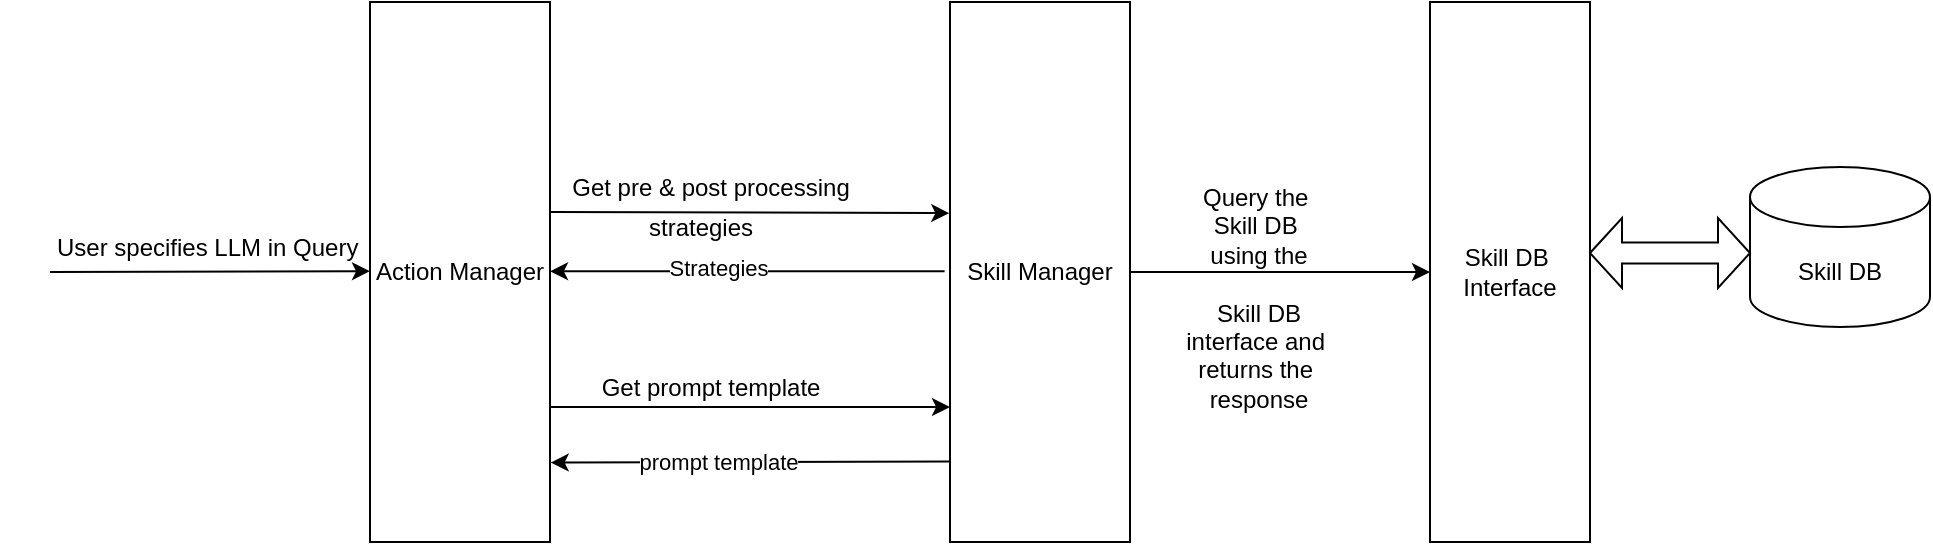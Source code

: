 <mxfile version="24.6.4" type="github">
  <diagram name="Page-1" id="bzNxCTVsH8kCqu00YcdN">
    <mxGraphModel dx="2253" dy="-477" grid="1" gridSize="10" guides="1" tooltips="1" connect="1" arrows="1" fold="1" page="1" pageScale="1" pageWidth="827" pageHeight="1169" math="0" shadow="0">
      <root>
        <mxCell id="0" />
        <mxCell id="1" parent="0" />
        <mxCell id="EQNFhsry9ZSKVmW3kp8f-1" style="edgeStyle=orthogonalEdgeStyle;rounded=0;orthogonalLoop=1;jettySize=auto;html=1;exitX=0.75;exitY=0;exitDx=0;exitDy=0;entryX=0.75;entryY=1;entryDx=0;entryDy=0;" edge="1" parent="1" source="EQNFhsry9ZSKVmW3kp8f-2" target="EQNFhsry9ZSKVmW3kp8f-4">
          <mxGeometry relative="1" as="geometry" />
        </mxCell>
        <mxCell id="EQNFhsry9ZSKVmW3kp8f-2" value="Action Manager" style="rounded=0;whiteSpace=wrap;html=1;direction=south;" vertex="1" parent="1">
          <mxGeometry x="20" y="1240" width="90" height="270" as="geometry" />
        </mxCell>
        <mxCell id="EQNFhsry9ZSKVmW3kp8f-3" value="" style="edgeStyle=orthogonalEdgeStyle;rounded=0;orthogonalLoop=1;jettySize=auto;html=1;" edge="1" parent="1" source="EQNFhsry9ZSKVmW3kp8f-4" target="EQNFhsry9ZSKVmW3kp8f-5">
          <mxGeometry relative="1" as="geometry" />
        </mxCell>
        <mxCell id="EQNFhsry9ZSKVmW3kp8f-4" value="Skill Manager" style="rounded=0;whiteSpace=wrap;html=1;direction=south;" vertex="1" parent="1">
          <mxGeometry x="310" y="1240" width="90" height="270" as="geometry" />
        </mxCell>
        <mxCell id="EQNFhsry9ZSKVmW3kp8f-5" value="Skill DB&amp;nbsp;&lt;div&gt;Interface&lt;/div&gt;" style="rounded=0;whiteSpace=wrap;html=1;direction=south;" vertex="1" parent="1">
          <mxGeometry x="550" y="1240" width="80" height="270" as="geometry" />
        </mxCell>
        <mxCell id="EQNFhsry9ZSKVmW3kp8f-6" value="Skill DB" style="shape=cylinder3;whiteSpace=wrap;html=1;boundedLbl=1;backgroundOutline=1;size=15;" vertex="1" parent="1">
          <mxGeometry x="710" y="1322.5" width="90" height="80" as="geometry" />
        </mxCell>
        <mxCell id="EQNFhsry9ZSKVmW3kp8f-7" value="" style="shape=doubleArrow;whiteSpace=wrap;html=1;" vertex="1" parent="1">
          <mxGeometry x="630" y="1348" width="80" height="35" as="geometry" />
        </mxCell>
        <mxCell id="EQNFhsry9ZSKVmW3kp8f-8" value="" style="edgeStyle=none;orthogonalLoop=1;jettySize=auto;html=1;rounded=0;entryX=0.391;entryY=1.004;entryDx=0;entryDy=0;entryPerimeter=0;" edge="1" parent="1" target="EQNFhsry9ZSKVmW3kp8f-4">
          <mxGeometry width="100" relative="1" as="geometry">
            <mxPoint x="110" y="1345" as="sourcePoint" />
            <mxPoint x="210" y="1345" as="targetPoint" />
            <Array as="points" />
          </mxGeometry>
        </mxCell>
        <mxCell id="EQNFhsry9ZSKVmW3kp8f-9" value="Get pre &amp;amp; post processing" style="text;html=1;align=center;verticalAlign=middle;resizable=0;points=[];autosize=1;strokeColor=none;fillColor=none;" vertex="1" parent="1">
          <mxGeometry x="110" y="1318" width="160" height="30" as="geometry" />
        </mxCell>
        <mxCell id="EQNFhsry9ZSKVmW3kp8f-10" value="strategies" style="text;html=1;align=center;verticalAlign=middle;resizable=0;points=[];autosize=1;strokeColor=none;fillColor=none;" vertex="1" parent="1">
          <mxGeometry x="145" y="1338" width="80" height="30" as="geometry" />
        </mxCell>
        <mxCell id="EQNFhsry9ZSKVmW3kp8f-11" value="" style="edgeStyle=none;orthogonalLoop=1;jettySize=auto;html=1;rounded=0;entryX=0.48;entryY=-0.004;entryDx=0;entryDy=0;entryPerimeter=0;exitX=0.48;exitY=1.026;exitDx=0;exitDy=0;exitPerimeter=0;" edge="1" parent="1">
          <mxGeometry width="100" relative="1" as="geometry">
            <mxPoint x="307.3" y="1374.67" as="sourcePoint" />
            <mxPoint x="110.0" y="1374.67" as="targetPoint" />
            <Array as="points" />
          </mxGeometry>
        </mxCell>
        <mxCell id="EQNFhsry9ZSKVmW3kp8f-12" value="Strategies" style="edgeLabel;html=1;align=center;verticalAlign=middle;resizable=0;points=[];" vertex="1" connectable="0" parent="EQNFhsry9ZSKVmW3kp8f-11">
          <mxGeometry x="0.152" y="-2" relative="1" as="geometry">
            <mxPoint as="offset" />
          </mxGeometry>
        </mxCell>
        <mxCell id="EQNFhsry9ZSKVmW3kp8f-13" value="Get prompt template" style="text;html=1;align=center;verticalAlign=middle;resizable=0;points=[];autosize=1;strokeColor=none;fillColor=none;" vertex="1" parent="1">
          <mxGeometry x="125" y="1418" width="130" height="30" as="geometry" />
        </mxCell>
        <mxCell id="EQNFhsry9ZSKVmW3kp8f-14" value="" style="edgeStyle=none;orthogonalLoop=1;jettySize=auto;html=1;rounded=0;entryX=0.853;entryY=-0.004;entryDx=0;entryDy=0;entryPerimeter=0;exitX=0.851;exitY=0.996;exitDx=0;exitDy=0;exitPerimeter=0;" edge="1" parent="1" source="EQNFhsry9ZSKVmW3kp8f-4" target="EQNFhsry9ZSKVmW3kp8f-2">
          <mxGeometry width="100" relative="1" as="geometry">
            <mxPoint x="200" y="1470" as="sourcePoint" />
            <mxPoint x="300" y="1470" as="targetPoint" />
            <Array as="points" />
          </mxGeometry>
        </mxCell>
        <mxCell id="EQNFhsry9ZSKVmW3kp8f-15" value="prompt template" style="edgeLabel;html=1;align=center;verticalAlign=middle;resizable=0;points=[];" vertex="1" connectable="0" parent="EQNFhsry9ZSKVmW3kp8f-14">
          <mxGeometry x="0.167" relative="1" as="geometry">
            <mxPoint as="offset" />
          </mxGeometry>
        </mxCell>
        <mxCell id="EQNFhsry9ZSKVmW3kp8f-16" value="Query the&amp;nbsp;&lt;div&gt;Skill DB&amp;nbsp;&lt;div&gt;using the&lt;/div&gt;&lt;div&gt;&lt;br&gt;&lt;/div&gt;&lt;div&gt;&amp;nbsp;Skill DB&amp;nbsp;&lt;div&gt;interface and&amp;nbsp;&lt;/div&gt;&lt;div&gt;returns the&amp;nbsp;&lt;/div&gt;&lt;div&gt;response&lt;/div&gt;&lt;/div&gt;&lt;/div&gt;" style="text;html=1;align=center;verticalAlign=middle;resizable=0;points=[];autosize=1;strokeColor=none;fillColor=none;" vertex="1" parent="1">
          <mxGeometry x="414" y="1322.5" width="100" height="130" as="geometry" />
        </mxCell>
        <mxCell id="EQNFhsry9ZSKVmW3kp8f-17" value="" style="edgeStyle=none;orthogonalLoop=1;jettySize=auto;html=1;rounded=0;" edge="1" parent="1">
          <mxGeometry width="100" relative="1" as="geometry">
            <mxPoint x="-140" y="1375" as="sourcePoint" />
            <mxPoint x="20" y="1374.58" as="targetPoint" />
            <Array as="points" />
          </mxGeometry>
        </mxCell>
        <mxCell id="EQNFhsry9ZSKVmW3kp8f-18" value="&amp;nbsp; &amp;nbsp; &amp;nbsp;User specifies LLM in Query" style="text;html=1;align=center;verticalAlign=middle;resizable=0;points=[];autosize=1;strokeColor=none;fillColor=none;" vertex="1" parent="1">
          <mxGeometry x="-165" y="1348" width="190" height="30" as="geometry" />
        </mxCell>
      </root>
    </mxGraphModel>
  </diagram>
</mxfile>
